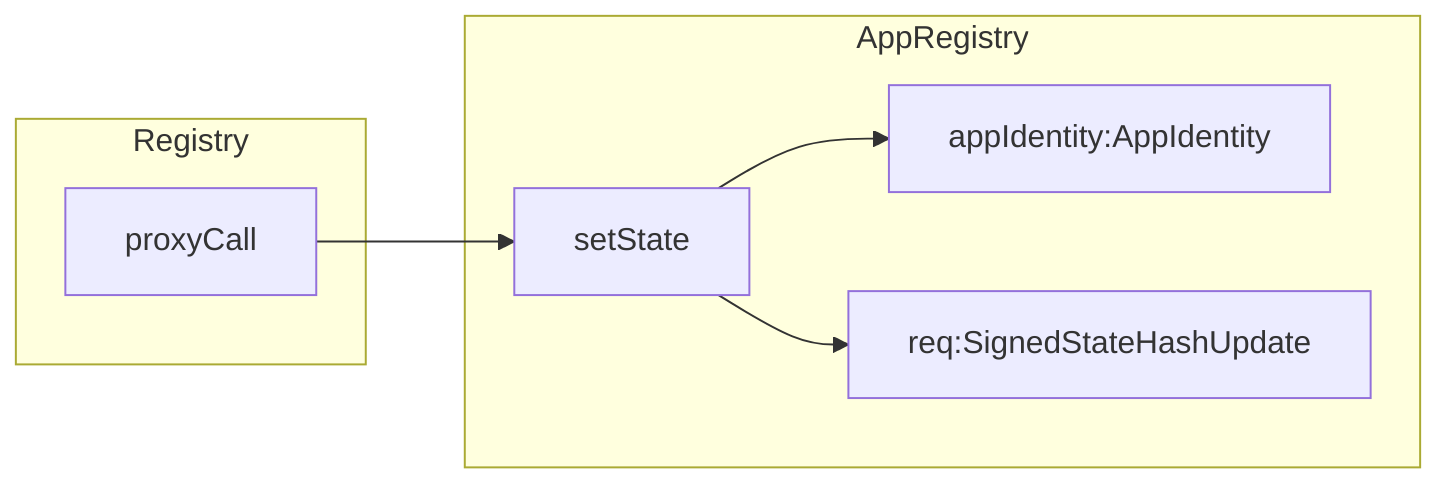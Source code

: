 graph LR
    subgraph Registry
        proxyCall
    end
    subgraph AppRegistry
        setState
        proxyCall-->setState
        setState-->appIdentity:AppIdentity
        setState-->req:SignedStateHashUpdate
    end